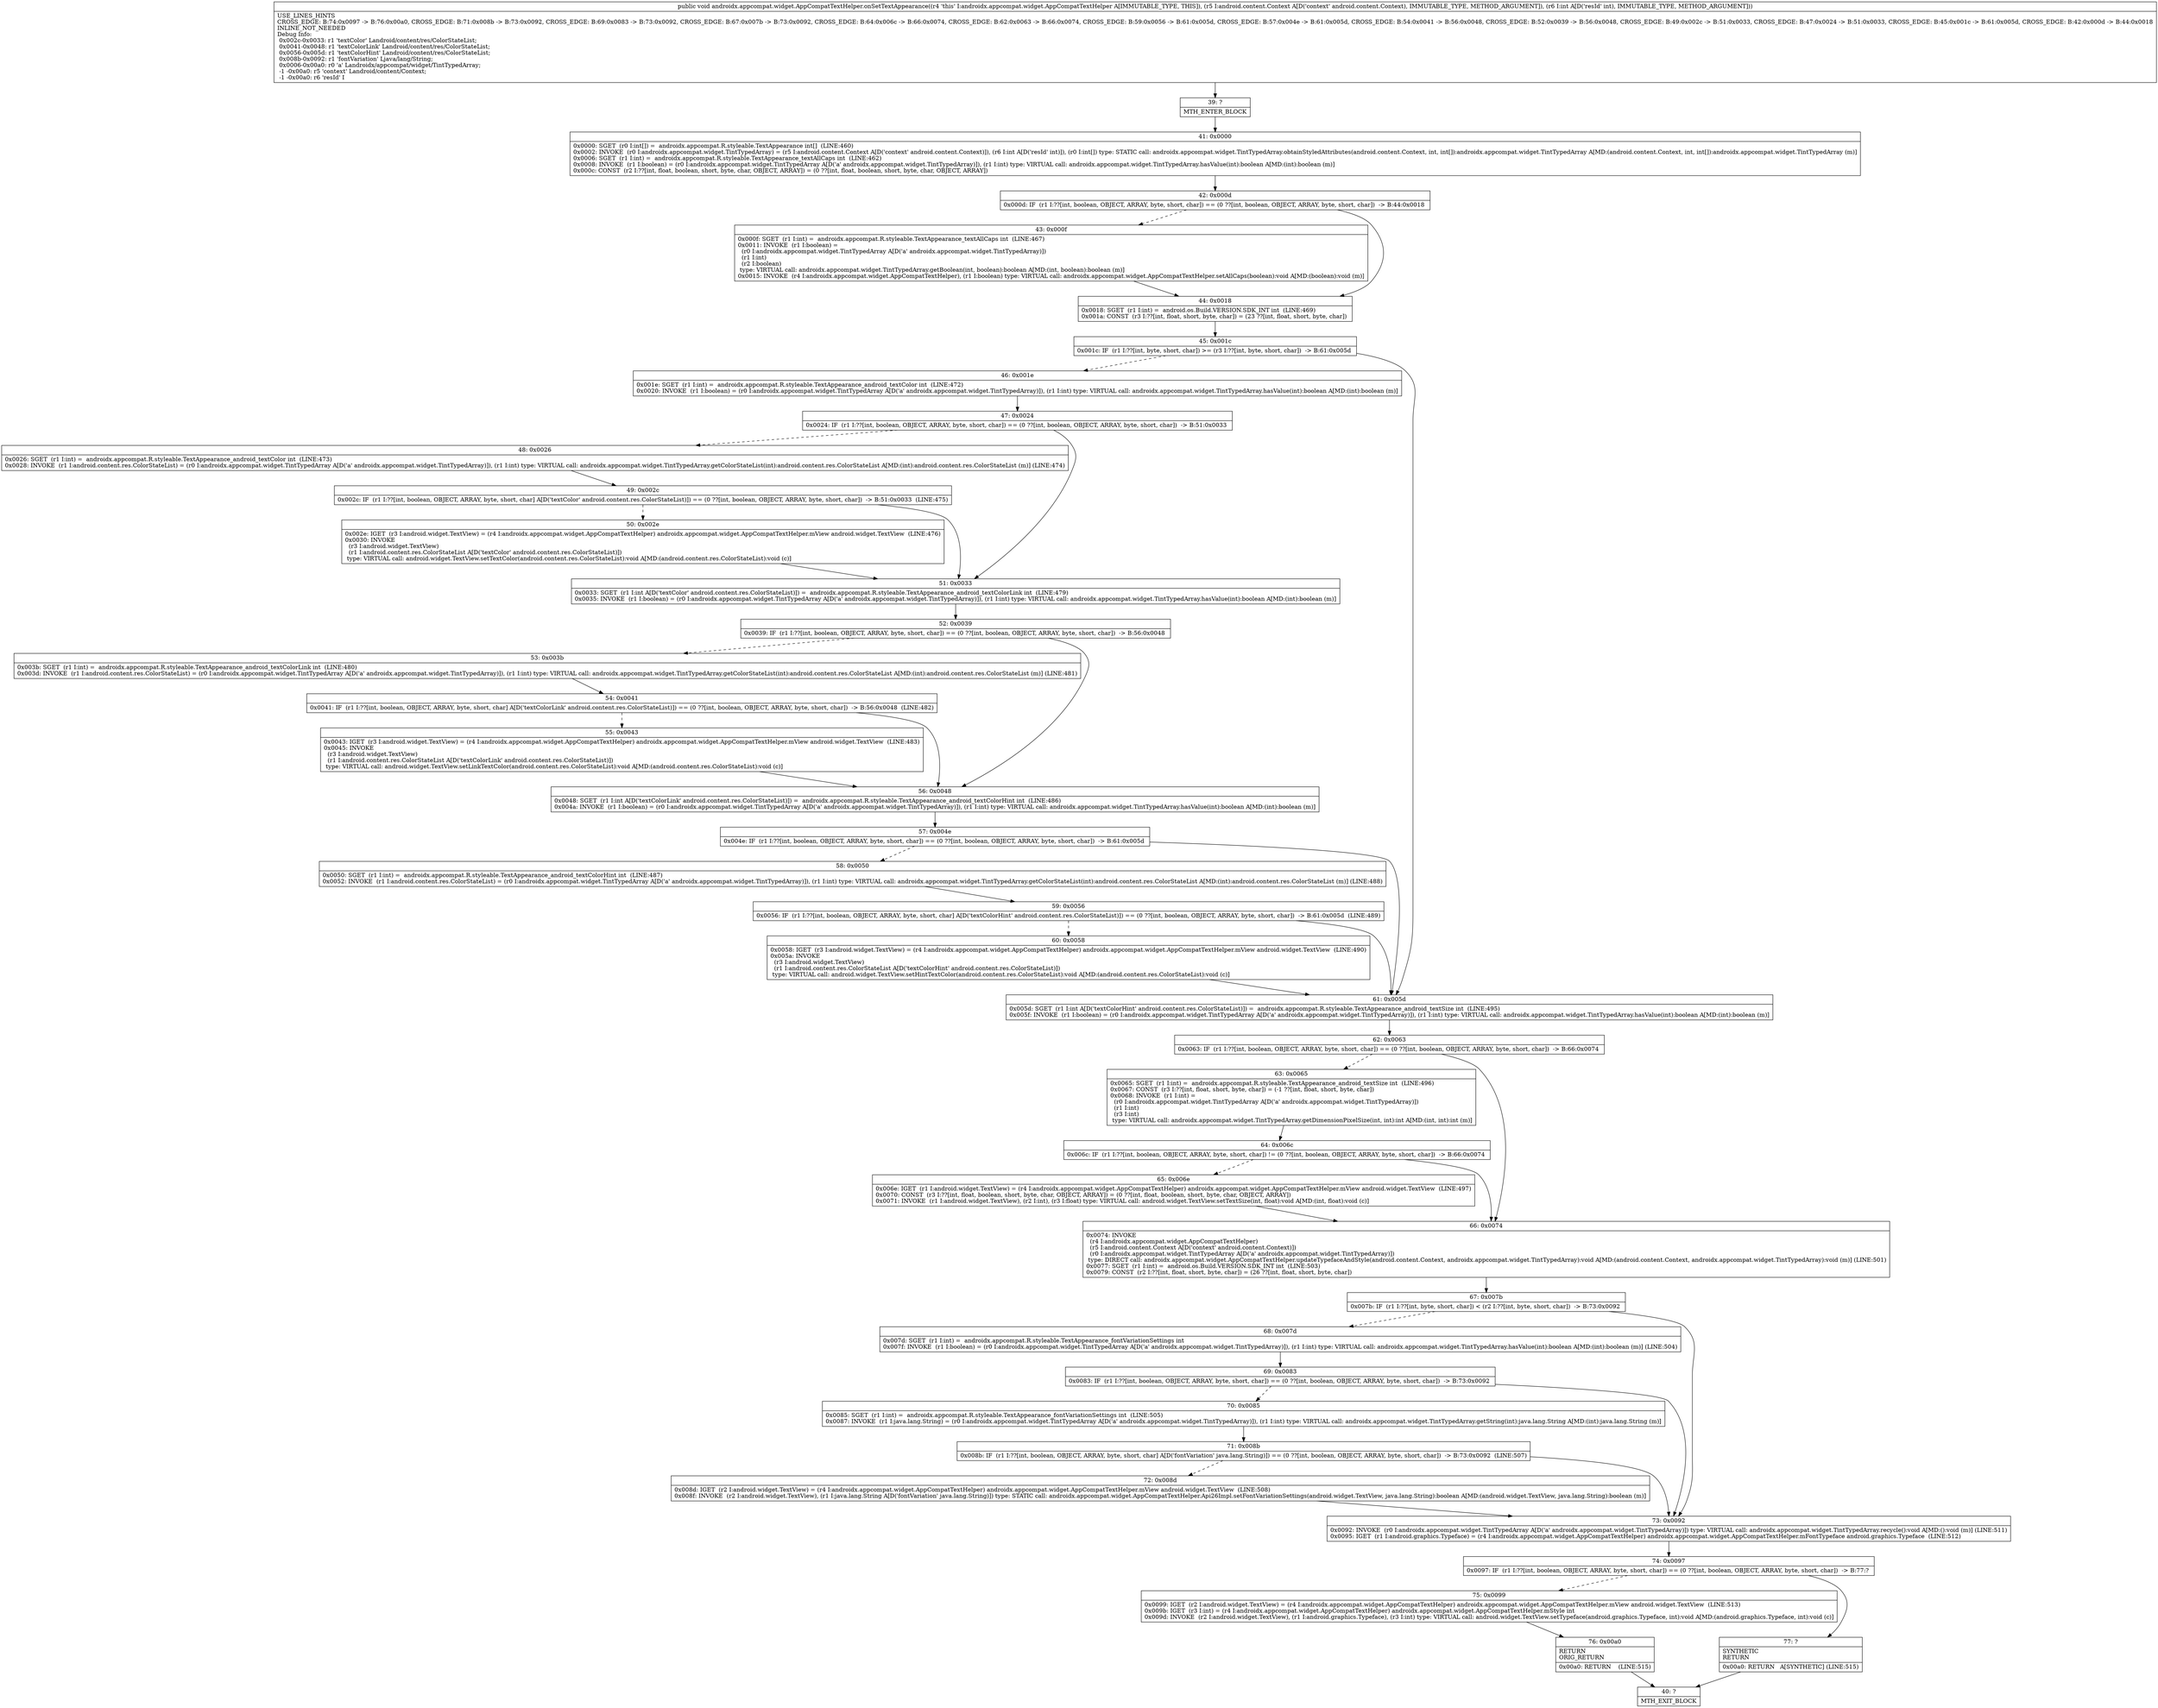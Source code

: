 digraph "CFG forandroidx.appcompat.widget.AppCompatTextHelper.onSetTextAppearance(Landroid\/content\/Context;I)V" {
Node_39 [shape=record,label="{39\:\ ?|MTH_ENTER_BLOCK\l}"];
Node_41 [shape=record,label="{41\:\ 0x0000|0x0000: SGET  (r0 I:int[]) =  androidx.appcompat.R.styleable.TextAppearance int[]  (LINE:460)\l0x0002: INVOKE  (r0 I:androidx.appcompat.widget.TintTypedArray) = (r5 I:android.content.Context A[D('context' android.content.Context)]), (r6 I:int A[D('resId' int)]), (r0 I:int[]) type: STATIC call: androidx.appcompat.widget.TintTypedArray.obtainStyledAttributes(android.content.Context, int, int[]):androidx.appcompat.widget.TintTypedArray A[MD:(android.content.Context, int, int[]):androidx.appcompat.widget.TintTypedArray (m)]\l0x0006: SGET  (r1 I:int) =  androidx.appcompat.R.styleable.TextAppearance_textAllCaps int  (LINE:462)\l0x0008: INVOKE  (r1 I:boolean) = (r0 I:androidx.appcompat.widget.TintTypedArray A[D('a' androidx.appcompat.widget.TintTypedArray)]), (r1 I:int) type: VIRTUAL call: androidx.appcompat.widget.TintTypedArray.hasValue(int):boolean A[MD:(int):boolean (m)]\l0x000c: CONST  (r2 I:??[int, float, boolean, short, byte, char, OBJECT, ARRAY]) = (0 ??[int, float, boolean, short, byte, char, OBJECT, ARRAY]) \l}"];
Node_42 [shape=record,label="{42\:\ 0x000d|0x000d: IF  (r1 I:??[int, boolean, OBJECT, ARRAY, byte, short, char]) == (0 ??[int, boolean, OBJECT, ARRAY, byte, short, char])  \-\> B:44:0x0018 \l}"];
Node_43 [shape=record,label="{43\:\ 0x000f|0x000f: SGET  (r1 I:int) =  androidx.appcompat.R.styleable.TextAppearance_textAllCaps int  (LINE:467)\l0x0011: INVOKE  (r1 I:boolean) = \l  (r0 I:androidx.appcompat.widget.TintTypedArray A[D('a' androidx.appcompat.widget.TintTypedArray)])\l  (r1 I:int)\l  (r2 I:boolean)\l type: VIRTUAL call: androidx.appcompat.widget.TintTypedArray.getBoolean(int, boolean):boolean A[MD:(int, boolean):boolean (m)]\l0x0015: INVOKE  (r4 I:androidx.appcompat.widget.AppCompatTextHelper), (r1 I:boolean) type: VIRTUAL call: androidx.appcompat.widget.AppCompatTextHelper.setAllCaps(boolean):void A[MD:(boolean):void (m)]\l}"];
Node_44 [shape=record,label="{44\:\ 0x0018|0x0018: SGET  (r1 I:int) =  android.os.Build.VERSION.SDK_INT int  (LINE:469)\l0x001a: CONST  (r3 I:??[int, float, short, byte, char]) = (23 ??[int, float, short, byte, char]) \l}"];
Node_45 [shape=record,label="{45\:\ 0x001c|0x001c: IF  (r1 I:??[int, byte, short, char]) \>= (r3 I:??[int, byte, short, char])  \-\> B:61:0x005d \l}"];
Node_46 [shape=record,label="{46\:\ 0x001e|0x001e: SGET  (r1 I:int) =  androidx.appcompat.R.styleable.TextAppearance_android_textColor int  (LINE:472)\l0x0020: INVOKE  (r1 I:boolean) = (r0 I:androidx.appcompat.widget.TintTypedArray A[D('a' androidx.appcompat.widget.TintTypedArray)]), (r1 I:int) type: VIRTUAL call: androidx.appcompat.widget.TintTypedArray.hasValue(int):boolean A[MD:(int):boolean (m)]\l}"];
Node_47 [shape=record,label="{47\:\ 0x0024|0x0024: IF  (r1 I:??[int, boolean, OBJECT, ARRAY, byte, short, char]) == (0 ??[int, boolean, OBJECT, ARRAY, byte, short, char])  \-\> B:51:0x0033 \l}"];
Node_48 [shape=record,label="{48\:\ 0x0026|0x0026: SGET  (r1 I:int) =  androidx.appcompat.R.styleable.TextAppearance_android_textColor int  (LINE:473)\l0x0028: INVOKE  (r1 I:android.content.res.ColorStateList) = (r0 I:androidx.appcompat.widget.TintTypedArray A[D('a' androidx.appcompat.widget.TintTypedArray)]), (r1 I:int) type: VIRTUAL call: androidx.appcompat.widget.TintTypedArray.getColorStateList(int):android.content.res.ColorStateList A[MD:(int):android.content.res.ColorStateList (m)] (LINE:474)\l}"];
Node_49 [shape=record,label="{49\:\ 0x002c|0x002c: IF  (r1 I:??[int, boolean, OBJECT, ARRAY, byte, short, char] A[D('textColor' android.content.res.ColorStateList)]) == (0 ??[int, boolean, OBJECT, ARRAY, byte, short, char])  \-\> B:51:0x0033  (LINE:475)\l}"];
Node_50 [shape=record,label="{50\:\ 0x002e|0x002e: IGET  (r3 I:android.widget.TextView) = (r4 I:androidx.appcompat.widget.AppCompatTextHelper) androidx.appcompat.widget.AppCompatTextHelper.mView android.widget.TextView  (LINE:476)\l0x0030: INVOKE  \l  (r3 I:android.widget.TextView)\l  (r1 I:android.content.res.ColorStateList A[D('textColor' android.content.res.ColorStateList)])\l type: VIRTUAL call: android.widget.TextView.setTextColor(android.content.res.ColorStateList):void A[MD:(android.content.res.ColorStateList):void (c)]\l}"];
Node_51 [shape=record,label="{51\:\ 0x0033|0x0033: SGET  (r1 I:int A[D('textColor' android.content.res.ColorStateList)]) =  androidx.appcompat.R.styleable.TextAppearance_android_textColorLink int  (LINE:479)\l0x0035: INVOKE  (r1 I:boolean) = (r0 I:androidx.appcompat.widget.TintTypedArray A[D('a' androidx.appcompat.widget.TintTypedArray)]), (r1 I:int) type: VIRTUAL call: androidx.appcompat.widget.TintTypedArray.hasValue(int):boolean A[MD:(int):boolean (m)]\l}"];
Node_52 [shape=record,label="{52\:\ 0x0039|0x0039: IF  (r1 I:??[int, boolean, OBJECT, ARRAY, byte, short, char]) == (0 ??[int, boolean, OBJECT, ARRAY, byte, short, char])  \-\> B:56:0x0048 \l}"];
Node_53 [shape=record,label="{53\:\ 0x003b|0x003b: SGET  (r1 I:int) =  androidx.appcompat.R.styleable.TextAppearance_android_textColorLink int  (LINE:480)\l0x003d: INVOKE  (r1 I:android.content.res.ColorStateList) = (r0 I:androidx.appcompat.widget.TintTypedArray A[D('a' androidx.appcompat.widget.TintTypedArray)]), (r1 I:int) type: VIRTUAL call: androidx.appcompat.widget.TintTypedArray.getColorStateList(int):android.content.res.ColorStateList A[MD:(int):android.content.res.ColorStateList (m)] (LINE:481)\l}"];
Node_54 [shape=record,label="{54\:\ 0x0041|0x0041: IF  (r1 I:??[int, boolean, OBJECT, ARRAY, byte, short, char] A[D('textColorLink' android.content.res.ColorStateList)]) == (0 ??[int, boolean, OBJECT, ARRAY, byte, short, char])  \-\> B:56:0x0048  (LINE:482)\l}"];
Node_55 [shape=record,label="{55\:\ 0x0043|0x0043: IGET  (r3 I:android.widget.TextView) = (r4 I:androidx.appcompat.widget.AppCompatTextHelper) androidx.appcompat.widget.AppCompatTextHelper.mView android.widget.TextView  (LINE:483)\l0x0045: INVOKE  \l  (r3 I:android.widget.TextView)\l  (r1 I:android.content.res.ColorStateList A[D('textColorLink' android.content.res.ColorStateList)])\l type: VIRTUAL call: android.widget.TextView.setLinkTextColor(android.content.res.ColorStateList):void A[MD:(android.content.res.ColorStateList):void (c)]\l}"];
Node_56 [shape=record,label="{56\:\ 0x0048|0x0048: SGET  (r1 I:int A[D('textColorLink' android.content.res.ColorStateList)]) =  androidx.appcompat.R.styleable.TextAppearance_android_textColorHint int  (LINE:486)\l0x004a: INVOKE  (r1 I:boolean) = (r0 I:androidx.appcompat.widget.TintTypedArray A[D('a' androidx.appcompat.widget.TintTypedArray)]), (r1 I:int) type: VIRTUAL call: androidx.appcompat.widget.TintTypedArray.hasValue(int):boolean A[MD:(int):boolean (m)]\l}"];
Node_57 [shape=record,label="{57\:\ 0x004e|0x004e: IF  (r1 I:??[int, boolean, OBJECT, ARRAY, byte, short, char]) == (0 ??[int, boolean, OBJECT, ARRAY, byte, short, char])  \-\> B:61:0x005d \l}"];
Node_58 [shape=record,label="{58\:\ 0x0050|0x0050: SGET  (r1 I:int) =  androidx.appcompat.R.styleable.TextAppearance_android_textColorHint int  (LINE:487)\l0x0052: INVOKE  (r1 I:android.content.res.ColorStateList) = (r0 I:androidx.appcompat.widget.TintTypedArray A[D('a' androidx.appcompat.widget.TintTypedArray)]), (r1 I:int) type: VIRTUAL call: androidx.appcompat.widget.TintTypedArray.getColorStateList(int):android.content.res.ColorStateList A[MD:(int):android.content.res.ColorStateList (m)] (LINE:488)\l}"];
Node_59 [shape=record,label="{59\:\ 0x0056|0x0056: IF  (r1 I:??[int, boolean, OBJECT, ARRAY, byte, short, char] A[D('textColorHint' android.content.res.ColorStateList)]) == (0 ??[int, boolean, OBJECT, ARRAY, byte, short, char])  \-\> B:61:0x005d  (LINE:489)\l}"];
Node_60 [shape=record,label="{60\:\ 0x0058|0x0058: IGET  (r3 I:android.widget.TextView) = (r4 I:androidx.appcompat.widget.AppCompatTextHelper) androidx.appcompat.widget.AppCompatTextHelper.mView android.widget.TextView  (LINE:490)\l0x005a: INVOKE  \l  (r3 I:android.widget.TextView)\l  (r1 I:android.content.res.ColorStateList A[D('textColorHint' android.content.res.ColorStateList)])\l type: VIRTUAL call: android.widget.TextView.setHintTextColor(android.content.res.ColorStateList):void A[MD:(android.content.res.ColorStateList):void (c)]\l}"];
Node_61 [shape=record,label="{61\:\ 0x005d|0x005d: SGET  (r1 I:int A[D('textColorHint' android.content.res.ColorStateList)]) =  androidx.appcompat.R.styleable.TextAppearance_android_textSize int  (LINE:495)\l0x005f: INVOKE  (r1 I:boolean) = (r0 I:androidx.appcompat.widget.TintTypedArray A[D('a' androidx.appcompat.widget.TintTypedArray)]), (r1 I:int) type: VIRTUAL call: androidx.appcompat.widget.TintTypedArray.hasValue(int):boolean A[MD:(int):boolean (m)]\l}"];
Node_62 [shape=record,label="{62\:\ 0x0063|0x0063: IF  (r1 I:??[int, boolean, OBJECT, ARRAY, byte, short, char]) == (0 ??[int, boolean, OBJECT, ARRAY, byte, short, char])  \-\> B:66:0x0074 \l}"];
Node_63 [shape=record,label="{63\:\ 0x0065|0x0065: SGET  (r1 I:int) =  androidx.appcompat.R.styleable.TextAppearance_android_textSize int  (LINE:496)\l0x0067: CONST  (r3 I:??[int, float, short, byte, char]) = (\-1 ??[int, float, short, byte, char]) \l0x0068: INVOKE  (r1 I:int) = \l  (r0 I:androidx.appcompat.widget.TintTypedArray A[D('a' androidx.appcompat.widget.TintTypedArray)])\l  (r1 I:int)\l  (r3 I:int)\l type: VIRTUAL call: androidx.appcompat.widget.TintTypedArray.getDimensionPixelSize(int, int):int A[MD:(int, int):int (m)]\l}"];
Node_64 [shape=record,label="{64\:\ 0x006c|0x006c: IF  (r1 I:??[int, boolean, OBJECT, ARRAY, byte, short, char]) != (0 ??[int, boolean, OBJECT, ARRAY, byte, short, char])  \-\> B:66:0x0074 \l}"];
Node_65 [shape=record,label="{65\:\ 0x006e|0x006e: IGET  (r1 I:android.widget.TextView) = (r4 I:androidx.appcompat.widget.AppCompatTextHelper) androidx.appcompat.widget.AppCompatTextHelper.mView android.widget.TextView  (LINE:497)\l0x0070: CONST  (r3 I:??[int, float, boolean, short, byte, char, OBJECT, ARRAY]) = (0 ??[int, float, boolean, short, byte, char, OBJECT, ARRAY]) \l0x0071: INVOKE  (r1 I:android.widget.TextView), (r2 I:int), (r3 I:float) type: VIRTUAL call: android.widget.TextView.setTextSize(int, float):void A[MD:(int, float):void (c)]\l}"];
Node_66 [shape=record,label="{66\:\ 0x0074|0x0074: INVOKE  \l  (r4 I:androidx.appcompat.widget.AppCompatTextHelper)\l  (r5 I:android.content.Context A[D('context' android.content.Context)])\l  (r0 I:androidx.appcompat.widget.TintTypedArray A[D('a' androidx.appcompat.widget.TintTypedArray)])\l type: DIRECT call: androidx.appcompat.widget.AppCompatTextHelper.updateTypefaceAndStyle(android.content.Context, androidx.appcompat.widget.TintTypedArray):void A[MD:(android.content.Context, androidx.appcompat.widget.TintTypedArray):void (m)] (LINE:501)\l0x0077: SGET  (r1 I:int) =  android.os.Build.VERSION.SDK_INT int  (LINE:503)\l0x0079: CONST  (r2 I:??[int, float, short, byte, char]) = (26 ??[int, float, short, byte, char]) \l}"];
Node_67 [shape=record,label="{67\:\ 0x007b|0x007b: IF  (r1 I:??[int, byte, short, char]) \< (r2 I:??[int, byte, short, char])  \-\> B:73:0x0092 \l}"];
Node_68 [shape=record,label="{68\:\ 0x007d|0x007d: SGET  (r1 I:int) =  androidx.appcompat.R.styleable.TextAppearance_fontVariationSettings int \l0x007f: INVOKE  (r1 I:boolean) = (r0 I:androidx.appcompat.widget.TintTypedArray A[D('a' androidx.appcompat.widget.TintTypedArray)]), (r1 I:int) type: VIRTUAL call: androidx.appcompat.widget.TintTypedArray.hasValue(int):boolean A[MD:(int):boolean (m)] (LINE:504)\l}"];
Node_69 [shape=record,label="{69\:\ 0x0083|0x0083: IF  (r1 I:??[int, boolean, OBJECT, ARRAY, byte, short, char]) == (0 ??[int, boolean, OBJECT, ARRAY, byte, short, char])  \-\> B:73:0x0092 \l}"];
Node_70 [shape=record,label="{70\:\ 0x0085|0x0085: SGET  (r1 I:int) =  androidx.appcompat.R.styleable.TextAppearance_fontVariationSettings int  (LINE:505)\l0x0087: INVOKE  (r1 I:java.lang.String) = (r0 I:androidx.appcompat.widget.TintTypedArray A[D('a' androidx.appcompat.widget.TintTypedArray)]), (r1 I:int) type: VIRTUAL call: androidx.appcompat.widget.TintTypedArray.getString(int):java.lang.String A[MD:(int):java.lang.String (m)]\l}"];
Node_71 [shape=record,label="{71\:\ 0x008b|0x008b: IF  (r1 I:??[int, boolean, OBJECT, ARRAY, byte, short, char] A[D('fontVariation' java.lang.String)]) == (0 ??[int, boolean, OBJECT, ARRAY, byte, short, char])  \-\> B:73:0x0092  (LINE:507)\l}"];
Node_72 [shape=record,label="{72\:\ 0x008d|0x008d: IGET  (r2 I:android.widget.TextView) = (r4 I:androidx.appcompat.widget.AppCompatTextHelper) androidx.appcompat.widget.AppCompatTextHelper.mView android.widget.TextView  (LINE:508)\l0x008f: INVOKE  (r2 I:android.widget.TextView), (r1 I:java.lang.String A[D('fontVariation' java.lang.String)]) type: STATIC call: androidx.appcompat.widget.AppCompatTextHelper.Api26Impl.setFontVariationSettings(android.widget.TextView, java.lang.String):boolean A[MD:(android.widget.TextView, java.lang.String):boolean (m)]\l}"];
Node_73 [shape=record,label="{73\:\ 0x0092|0x0092: INVOKE  (r0 I:androidx.appcompat.widget.TintTypedArray A[D('a' androidx.appcompat.widget.TintTypedArray)]) type: VIRTUAL call: androidx.appcompat.widget.TintTypedArray.recycle():void A[MD:():void (m)] (LINE:511)\l0x0095: IGET  (r1 I:android.graphics.Typeface) = (r4 I:androidx.appcompat.widget.AppCompatTextHelper) androidx.appcompat.widget.AppCompatTextHelper.mFontTypeface android.graphics.Typeface  (LINE:512)\l}"];
Node_74 [shape=record,label="{74\:\ 0x0097|0x0097: IF  (r1 I:??[int, boolean, OBJECT, ARRAY, byte, short, char]) == (0 ??[int, boolean, OBJECT, ARRAY, byte, short, char])  \-\> B:77:? \l}"];
Node_75 [shape=record,label="{75\:\ 0x0099|0x0099: IGET  (r2 I:android.widget.TextView) = (r4 I:androidx.appcompat.widget.AppCompatTextHelper) androidx.appcompat.widget.AppCompatTextHelper.mView android.widget.TextView  (LINE:513)\l0x009b: IGET  (r3 I:int) = (r4 I:androidx.appcompat.widget.AppCompatTextHelper) androidx.appcompat.widget.AppCompatTextHelper.mStyle int \l0x009d: INVOKE  (r2 I:android.widget.TextView), (r1 I:android.graphics.Typeface), (r3 I:int) type: VIRTUAL call: android.widget.TextView.setTypeface(android.graphics.Typeface, int):void A[MD:(android.graphics.Typeface, int):void (c)]\l}"];
Node_76 [shape=record,label="{76\:\ 0x00a0|RETURN\lORIG_RETURN\l|0x00a0: RETURN    (LINE:515)\l}"];
Node_40 [shape=record,label="{40\:\ ?|MTH_EXIT_BLOCK\l}"];
Node_77 [shape=record,label="{77\:\ ?|SYNTHETIC\lRETURN\l|0x00a0: RETURN   A[SYNTHETIC] (LINE:515)\l}"];
MethodNode[shape=record,label="{public void androidx.appcompat.widget.AppCompatTextHelper.onSetTextAppearance((r4 'this' I:androidx.appcompat.widget.AppCompatTextHelper A[IMMUTABLE_TYPE, THIS]), (r5 I:android.content.Context A[D('context' android.content.Context), IMMUTABLE_TYPE, METHOD_ARGUMENT]), (r6 I:int A[D('resId' int), IMMUTABLE_TYPE, METHOD_ARGUMENT]))  | USE_LINES_HINTS\lCROSS_EDGE: B:74:0x0097 \-\> B:76:0x00a0, CROSS_EDGE: B:71:0x008b \-\> B:73:0x0092, CROSS_EDGE: B:69:0x0083 \-\> B:73:0x0092, CROSS_EDGE: B:67:0x007b \-\> B:73:0x0092, CROSS_EDGE: B:64:0x006c \-\> B:66:0x0074, CROSS_EDGE: B:62:0x0063 \-\> B:66:0x0074, CROSS_EDGE: B:59:0x0056 \-\> B:61:0x005d, CROSS_EDGE: B:57:0x004e \-\> B:61:0x005d, CROSS_EDGE: B:54:0x0041 \-\> B:56:0x0048, CROSS_EDGE: B:52:0x0039 \-\> B:56:0x0048, CROSS_EDGE: B:49:0x002c \-\> B:51:0x0033, CROSS_EDGE: B:47:0x0024 \-\> B:51:0x0033, CROSS_EDGE: B:45:0x001c \-\> B:61:0x005d, CROSS_EDGE: B:42:0x000d \-\> B:44:0x0018\lINLINE_NOT_NEEDED\lDebug Info:\l  0x002c\-0x0033: r1 'textColor' Landroid\/content\/res\/ColorStateList;\l  0x0041\-0x0048: r1 'textColorLink' Landroid\/content\/res\/ColorStateList;\l  0x0056\-0x005d: r1 'textColorHint' Landroid\/content\/res\/ColorStateList;\l  0x008b\-0x0092: r1 'fontVariation' Ljava\/lang\/String;\l  0x0006\-0x00a0: r0 'a' Landroidx\/appcompat\/widget\/TintTypedArray;\l  \-1 \-0x00a0: r5 'context' Landroid\/content\/Context;\l  \-1 \-0x00a0: r6 'resId' I\l}"];
MethodNode -> Node_39;Node_39 -> Node_41;
Node_41 -> Node_42;
Node_42 -> Node_43[style=dashed];
Node_42 -> Node_44;
Node_43 -> Node_44;
Node_44 -> Node_45;
Node_45 -> Node_46[style=dashed];
Node_45 -> Node_61;
Node_46 -> Node_47;
Node_47 -> Node_48[style=dashed];
Node_47 -> Node_51;
Node_48 -> Node_49;
Node_49 -> Node_50[style=dashed];
Node_49 -> Node_51;
Node_50 -> Node_51;
Node_51 -> Node_52;
Node_52 -> Node_53[style=dashed];
Node_52 -> Node_56;
Node_53 -> Node_54;
Node_54 -> Node_55[style=dashed];
Node_54 -> Node_56;
Node_55 -> Node_56;
Node_56 -> Node_57;
Node_57 -> Node_58[style=dashed];
Node_57 -> Node_61;
Node_58 -> Node_59;
Node_59 -> Node_60[style=dashed];
Node_59 -> Node_61;
Node_60 -> Node_61;
Node_61 -> Node_62;
Node_62 -> Node_63[style=dashed];
Node_62 -> Node_66;
Node_63 -> Node_64;
Node_64 -> Node_65[style=dashed];
Node_64 -> Node_66;
Node_65 -> Node_66;
Node_66 -> Node_67;
Node_67 -> Node_68[style=dashed];
Node_67 -> Node_73;
Node_68 -> Node_69;
Node_69 -> Node_70[style=dashed];
Node_69 -> Node_73;
Node_70 -> Node_71;
Node_71 -> Node_72[style=dashed];
Node_71 -> Node_73;
Node_72 -> Node_73;
Node_73 -> Node_74;
Node_74 -> Node_75[style=dashed];
Node_74 -> Node_77;
Node_75 -> Node_76;
Node_76 -> Node_40;
Node_77 -> Node_40;
}

